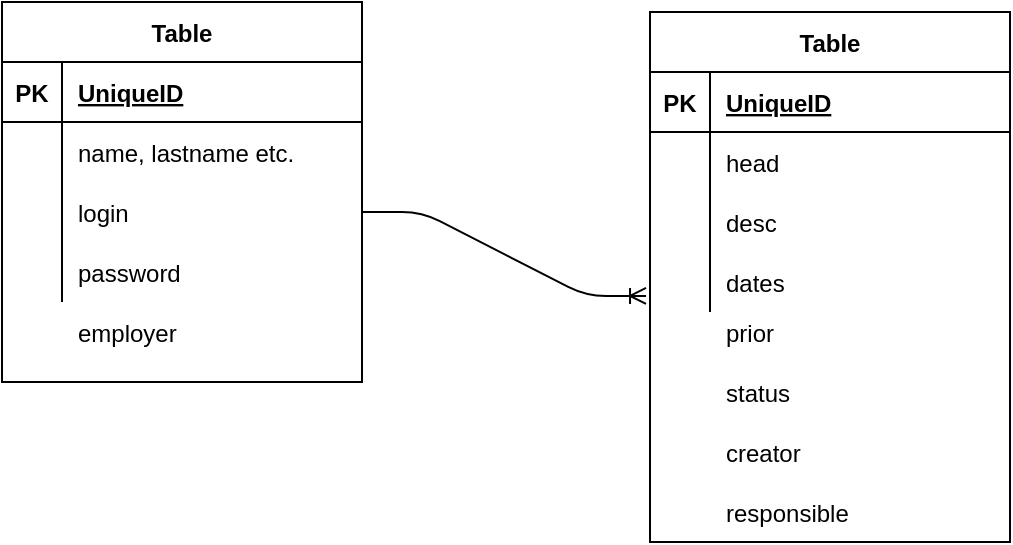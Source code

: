 <mxfile version="14.9.6" type="github">
  <diagram id="9Lovse9u0hvmHdRQPO8t" name="Page-1">
    <mxGraphModel dx="1422" dy="794" grid="1" gridSize="10" guides="1" tooltips="1" connect="1" arrows="1" fold="1" page="1" pageScale="1" pageWidth="827" pageHeight="1169" math="0" shadow="0">
      <root>
        <mxCell id="0" />
        <mxCell id="1" parent="0" />
        <mxCell id="Iy4B4WJV5mHsffkdvs_b-1" value="Table" style="shape=table;startSize=30;container=1;collapsible=1;childLayout=tableLayout;fixedRows=1;rowLines=0;fontStyle=1;align=center;resizeLast=1;" vertex="1" parent="1">
          <mxGeometry x="414" y="275" width="180" height="265" as="geometry" />
        </mxCell>
        <mxCell id="Iy4B4WJV5mHsffkdvs_b-2" value="" style="shape=partialRectangle;collapsible=0;dropTarget=0;pointerEvents=0;fillColor=none;top=0;left=0;bottom=1;right=0;points=[[0,0.5],[1,0.5]];portConstraint=eastwest;" vertex="1" parent="Iy4B4WJV5mHsffkdvs_b-1">
          <mxGeometry y="30" width="180" height="30" as="geometry" />
        </mxCell>
        <mxCell id="Iy4B4WJV5mHsffkdvs_b-3" value="PK" style="shape=partialRectangle;connectable=0;fillColor=none;top=0;left=0;bottom=0;right=0;fontStyle=1;overflow=hidden;" vertex="1" parent="Iy4B4WJV5mHsffkdvs_b-2">
          <mxGeometry width="30" height="30" as="geometry" />
        </mxCell>
        <mxCell id="Iy4B4WJV5mHsffkdvs_b-4" value="UniqueID" style="shape=partialRectangle;connectable=0;fillColor=none;top=0;left=0;bottom=0;right=0;align=left;spacingLeft=6;fontStyle=5;overflow=hidden;" vertex="1" parent="Iy4B4WJV5mHsffkdvs_b-2">
          <mxGeometry x="30" width="150" height="30" as="geometry" />
        </mxCell>
        <mxCell id="Iy4B4WJV5mHsffkdvs_b-5" value="" style="shape=partialRectangle;collapsible=0;dropTarget=0;pointerEvents=0;fillColor=none;top=0;left=0;bottom=0;right=0;points=[[0,0.5],[1,0.5]];portConstraint=eastwest;" vertex="1" parent="Iy4B4WJV5mHsffkdvs_b-1">
          <mxGeometry y="60" width="180" height="30" as="geometry" />
        </mxCell>
        <mxCell id="Iy4B4WJV5mHsffkdvs_b-6" value="" style="shape=partialRectangle;connectable=0;fillColor=none;top=0;left=0;bottom=0;right=0;editable=1;overflow=hidden;" vertex="1" parent="Iy4B4WJV5mHsffkdvs_b-5">
          <mxGeometry width="30" height="30" as="geometry" />
        </mxCell>
        <mxCell id="Iy4B4WJV5mHsffkdvs_b-7" value="head   " style="shape=partialRectangle;connectable=0;fillColor=none;top=0;left=0;bottom=0;right=0;align=left;spacingLeft=6;overflow=hidden;" vertex="1" parent="Iy4B4WJV5mHsffkdvs_b-5">
          <mxGeometry x="30" width="150" height="30" as="geometry" />
        </mxCell>
        <mxCell id="Iy4B4WJV5mHsffkdvs_b-8" value="" style="shape=partialRectangle;collapsible=0;dropTarget=0;pointerEvents=0;fillColor=none;top=0;left=0;bottom=0;right=0;points=[[0,0.5],[1,0.5]];portConstraint=eastwest;" vertex="1" parent="Iy4B4WJV5mHsffkdvs_b-1">
          <mxGeometry y="90" width="180" height="30" as="geometry" />
        </mxCell>
        <mxCell id="Iy4B4WJV5mHsffkdvs_b-9" value="" style="shape=partialRectangle;connectable=0;fillColor=none;top=0;left=0;bottom=0;right=0;editable=1;overflow=hidden;" vertex="1" parent="Iy4B4WJV5mHsffkdvs_b-8">
          <mxGeometry width="30" height="30" as="geometry" />
        </mxCell>
        <mxCell id="Iy4B4WJV5mHsffkdvs_b-10" value="desc" style="shape=partialRectangle;connectable=0;fillColor=none;top=0;left=0;bottom=0;right=0;align=left;spacingLeft=6;overflow=hidden;" vertex="1" parent="Iy4B4WJV5mHsffkdvs_b-8">
          <mxGeometry x="30" width="150" height="30" as="geometry" />
        </mxCell>
        <mxCell id="Iy4B4WJV5mHsffkdvs_b-11" value="" style="shape=partialRectangle;collapsible=0;dropTarget=0;pointerEvents=0;fillColor=none;top=0;left=0;bottom=0;right=0;points=[[0,0.5],[1,0.5]];portConstraint=eastwest;" vertex="1" parent="Iy4B4WJV5mHsffkdvs_b-1">
          <mxGeometry y="120" width="180" height="30" as="geometry" />
        </mxCell>
        <mxCell id="Iy4B4WJV5mHsffkdvs_b-12" value="" style="shape=partialRectangle;connectable=0;fillColor=none;top=0;left=0;bottom=0;right=0;editable=1;overflow=hidden;" vertex="1" parent="Iy4B4WJV5mHsffkdvs_b-11">
          <mxGeometry width="30" height="30" as="geometry" />
        </mxCell>
        <mxCell id="Iy4B4WJV5mHsffkdvs_b-13" value="dates" style="shape=partialRectangle;connectable=0;fillColor=none;top=0;left=0;bottom=0;right=0;align=left;spacingLeft=6;overflow=hidden;" vertex="1" parent="Iy4B4WJV5mHsffkdvs_b-11">
          <mxGeometry x="30" width="150" height="30" as="geometry" />
        </mxCell>
        <mxCell id="Iy4B4WJV5mHsffkdvs_b-14" value="Table" style="shape=table;startSize=30;container=1;collapsible=1;childLayout=tableLayout;fixedRows=1;rowLines=0;fontStyle=1;align=center;resizeLast=1;" vertex="1" parent="1">
          <mxGeometry x="90" y="270" width="180" height="190" as="geometry" />
        </mxCell>
        <mxCell id="Iy4B4WJV5mHsffkdvs_b-15" value="" style="shape=partialRectangle;collapsible=0;dropTarget=0;pointerEvents=0;fillColor=none;top=0;left=0;bottom=1;right=0;points=[[0,0.5],[1,0.5]];portConstraint=eastwest;" vertex="1" parent="Iy4B4WJV5mHsffkdvs_b-14">
          <mxGeometry y="30" width="180" height="30" as="geometry" />
        </mxCell>
        <mxCell id="Iy4B4WJV5mHsffkdvs_b-16" value="PK" style="shape=partialRectangle;connectable=0;fillColor=none;top=0;left=0;bottom=0;right=0;fontStyle=1;overflow=hidden;" vertex="1" parent="Iy4B4WJV5mHsffkdvs_b-15">
          <mxGeometry width="30" height="30" as="geometry" />
        </mxCell>
        <mxCell id="Iy4B4WJV5mHsffkdvs_b-17" value="UniqueID" style="shape=partialRectangle;connectable=0;fillColor=none;top=0;left=0;bottom=0;right=0;align=left;spacingLeft=6;fontStyle=5;overflow=hidden;" vertex="1" parent="Iy4B4WJV5mHsffkdvs_b-15">
          <mxGeometry x="30" width="150" height="30" as="geometry" />
        </mxCell>
        <mxCell id="Iy4B4WJV5mHsffkdvs_b-18" value="" style="shape=partialRectangle;collapsible=0;dropTarget=0;pointerEvents=0;fillColor=none;top=0;left=0;bottom=0;right=0;points=[[0,0.5],[1,0.5]];portConstraint=eastwest;" vertex="1" parent="Iy4B4WJV5mHsffkdvs_b-14">
          <mxGeometry y="60" width="180" height="30" as="geometry" />
        </mxCell>
        <mxCell id="Iy4B4WJV5mHsffkdvs_b-19" value="" style="shape=partialRectangle;connectable=0;fillColor=none;top=0;left=0;bottom=0;right=0;editable=1;overflow=hidden;" vertex="1" parent="Iy4B4WJV5mHsffkdvs_b-18">
          <mxGeometry width="30" height="30" as="geometry" />
        </mxCell>
        <mxCell id="Iy4B4WJV5mHsffkdvs_b-20" value="name, lastname etc." style="shape=partialRectangle;connectable=0;fillColor=none;top=0;left=0;bottom=0;right=0;align=left;spacingLeft=6;overflow=hidden;" vertex="1" parent="Iy4B4WJV5mHsffkdvs_b-18">
          <mxGeometry x="30" width="150" height="30" as="geometry" />
        </mxCell>
        <mxCell id="Iy4B4WJV5mHsffkdvs_b-21" value="" style="shape=partialRectangle;collapsible=0;dropTarget=0;pointerEvents=0;fillColor=none;top=0;left=0;bottom=0;right=0;points=[[0,0.5],[1,0.5]];portConstraint=eastwest;" vertex="1" parent="Iy4B4WJV5mHsffkdvs_b-14">
          <mxGeometry y="90" width="180" height="30" as="geometry" />
        </mxCell>
        <mxCell id="Iy4B4WJV5mHsffkdvs_b-22" value="" style="shape=partialRectangle;connectable=0;fillColor=none;top=0;left=0;bottom=0;right=0;editable=1;overflow=hidden;" vertex="1" parent="Iy4B4WJV5mHsffkdvs_b-21">
          <mxGeometry width="30" height="30" as="geometry" />
        </mxCell>
        <mxCell id="Iy4B4WJV5mHsffkdvs_b-23" value="login" style="shape=partialRectangle;connectable=0;fillColor=none;top=0;left=0;bottom=0;right=0;align=left;spacingLeft=6;overflow=hidden;" vertex="1" parent="Iy4B4WJV5mHsffkdvs_b-21">
          <mxGeometry x="30" width="150" height="30" as="geometry" />
        </mxCell>
        <mxCell id="Iy4B4WJV5mHsffkdvs_b-24" value="" style="shape=partialRectangle;collapsible=0;dropTarget=0;pointerEvents=0;fillColor=none;top=0;left=0;bottom=0;right=0;points=[[0,0.5],[1,0.5]];portConstraint=eastwest;" vertex="1" parent="Iy4B4WJV5mHsffkdvs_b-14">
          <mxGeometry y="120" width="180" height="30" as="geometry" />
        </mxCell>
        <mxCell id="Iy4B4WJV5mHsffkdvs_b-25" value="" style="shape=partialRectangle;connectable=0;fillColor=none;top=0;left=0;bottom=0;right=0;editable=1;overflow=hidden;" vertex="1" parent="Iy4B4WJV5mHsffkdvs_b-24">
          <mxGeometry width="30" height="30" as="geometry" />
        </mxCell>
        <mxCell id="Iy4B4WJV5mHsffkdvs_b-26" value="password" style="shape=partialRectangle;connectable=0;fillColor=none;top=0;left=0;bottom=0;right=0;align=left;spacingLeft=6;overflow=hidden;" vertex="1" parent="Iy4B4WJV5mHsffkdvs_b-24">
          <mxGeometry x="30" width="150" height="30" as="geometry" />
        </mxCell>
        <mxCell id="Iy4B4WJV5mHsffkdvs_b-28" value="employer" style="shape=partialRectangle;connectable=0;fillColor=none;top=0;left=0;bottom=0;right=0;align=left;spacingLeft=6;overflow=hidden;" vertex="1" parent="1">
          <mxGeometry x="120" y="420" width="150" height="30" as="geometry" />
        </mxCell>
        <mxCell id="Iy4B4WJV5mHsffkdvs_b-29" value="prior" style="shape=partialRectangle;connectable=0;fillColor=none;top=0;left=0;bottom=0;right=0;align=left;spacingLeft=6;overflow=hidden;" vertex="1" parent="1">
          <mxGeometry x="444" y="420" width="150" height="30" as="geometry" />
        </mxCell>
        <mxCell id="Iy4B4WJV5mHsffkdvs_b-30" value="creator" style="shape=partialRectangle;connectable=0;fillColor=none;top=0;left=0;bottom=0;right=0;align=left;spacingLeft=6;overflow=hidden;" vertex="1" parent="1">
          <mxGeometry x="444" y="480" width="150" height="30" as="geometry" />
        </mxCell>
        <mxCell id="Iy4B4WJV5mHsffkdvs_b-31" value="status" style="shape=partialRectangle;connectable=0;fillColor=none;top=0;left=0;bottom=0;right=0;align=left;spacingLeft=6;overflow=hidden;" vertex="1" parent="1">
          <mxGeometry x="444" y="450" width="150" height="30" as="geometry" />
        </mxCell>
        <mxCell id="Iy4B4WJV5mHsffkdvs_b-32" value="responsible" style="shape=partialRectangle;connectable=0;fillColor=none;top=0;left=0;bottom=0;right=0;align=left;spacingLeft=6;overflow=hidden;" vertex="1" parent="1">
          <mxGeometry x="444" y="510" width="150" height="30" as="geometry" />
        </mxCell>
        <mxCell id="Iy4B4WJV5mHsffkdvs_b-34" value="" style="edgeStyle=entityRelationEdgeStyle;fontSize=12;html=1;endArrow=ERoneToMany;exitX=1;exitY=0.5;exitDx=0;exitDy=0;entryX=-0.011;entryY=0.733;entryDx=0;entryDy=0;entryPerimeter=0;" edge="1" parent="1" source="Iy4B4WJV5mHsffkdvs_b-21" target="Iy4B4WJV5mHsffkdvs_b-11">
          <mxGeometry width="100" height="100" relative="1" as="geometry">
            <mxPoint x="290" y="450" as="sourcePoint" />
            <mxPoint x="390" y="350" as="targetPoint" />
          </mxGeometry>
        </mxCell>
      </root>
    </mxGraphModel>
  </diagram>
</mxfile>
